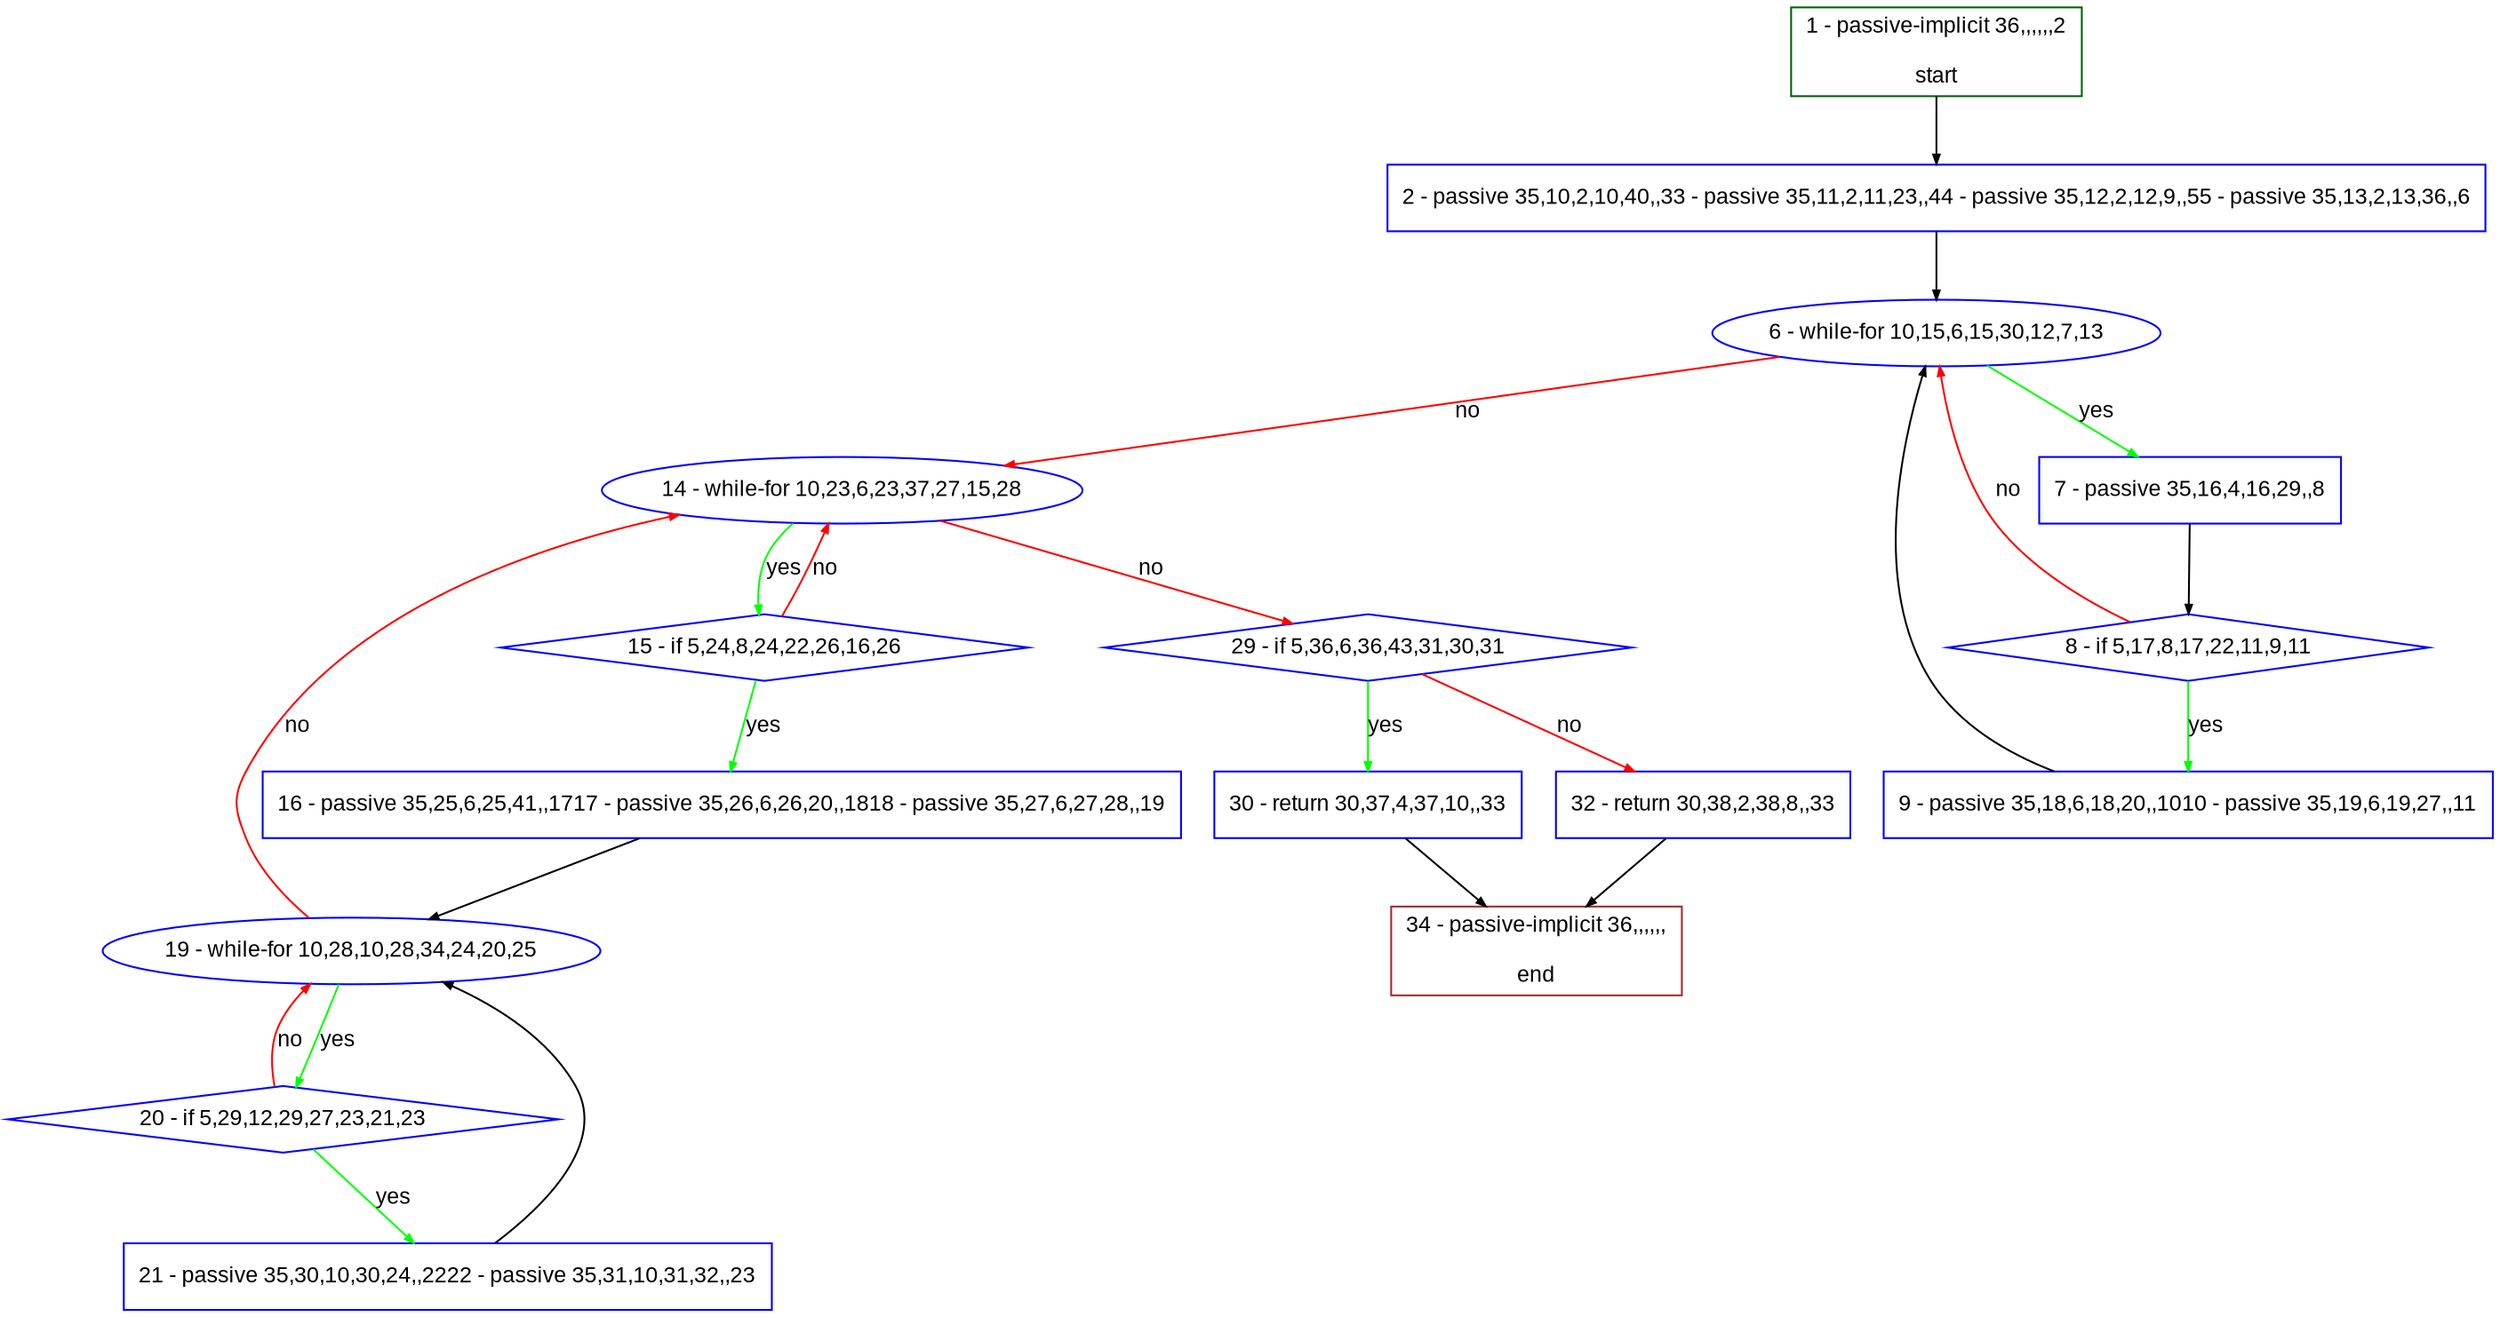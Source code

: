 digraph "" {
  graph [bgcolor="white", fillcolor="#FFFFCC", pack="true", packmode="clust", fontname="Arial", label="", fontsize="12", compound="true", style="rounded,filled"];
  node [node_initialized="no", fillcolor="white", fontname="Arial", label="", color="grey", fontsize="12", fixedsize="false", compound="true", shape="rectangle", style="filled"];
  edge [arrowtail="none", lhead="", fontcolor="black", fontname="Arial", label="", color="black", fontsize="12", arrowhead="normal", arrowsize="0.5", compound="true", ltail="", dir="forward"];
  __N1 [fillcolor="#ffffff", label="2 - passive 35,10,2,10,40,,33 - passive 35,11,2,11,23,,44 - passive 35,12,2,12,9,,55 - passive 35,13,2,13,36,,6", color="#0000ff", shape="box", style="filled"];
  __N2 [fillcolor="#ffffff", label="1 - passive-implicit 36,,,,,,2\n\nstart", color="#006400", shape="box", style="filled"];
  __N3 [fillcolor="#ffffff", label="6 - while-for 10,15,6,15,30,12,7,13", color="#0000ff", shape="oval", style="filled"];
  __N4 [fillcolor="#ffffff", label="7 - passive 35,16,4,16,29,,8", color="#0000ff", shape="box", style="filled"];
  __N5 [fillcolor="#ffffff", label="14 - while-for 10,23,6,23,37,27,15,28", color="#0000ff", shape="oval", style="filled"];
  __N6 [fillcolor="#ffffff", label="8 - if 5,17,8,17,22,11,9,11", color="#0000ff", shape="diamond", style="filled"];
  __N7 [fillcolor="#ffffff", label="9 - passive 35,18,6,18,20,,1010 - passive 35,19,6,19,27,,11", color="#0000ff", shape="box", style="filled"];
  __N8 [fillcolor="#ffffff", label="15 - if 5,24,8,24,22,26,16,26", color="#0000ff", shape="diamond", style="filled"];
  __N9 [fillcolor="#ffffff", label="29 - if 5,36,6,36,43,31,30,31", color="#0000ff", shape="diamond", style="filled"];
  __N10 [fillcolor="#ffffff", label="16 - passive 35,25,6,25,41,,1717 - passive 35,26,6,26,20,,1818 - passive 35,27,6,27,28,,19", color="#0000ff", shape="box", style="filled"];
  __N11 [fillcolor="#ffffff", label="19 - while-for 10,28,10,28,34,24,20,25", color="#0000ff", shape="oval", style="filled"];
  __N12 [fillcolor="#ffffff", label="20 - if 5,29,12,29,27,23,21,23", color="#0000ff", shape="diamond", style="filled"];
  __N13 [fillcolor="#ffffff", label="21 - passive 35,30,10,30,24,,2222 - passive 35,31,10,31,32,,23", color="#0000ff", shape="box", style="filled"];
  __N14 [fillcolor="#ffffff", label="30 - return 30,37,4,37,10,,33", color="#0000ff", shape="box", style="filled"];
  __N15 [fillcolor="#ffffff", label="32 - return 30,38,2,38,8,,33", color="#0000ff", shape="box", style="filled"];
  __N16 [fillcolor="#ffffff", label="34 - passive-implicit 36,,,,,,\n\nend", color="#a52a2a", shape="box", style="filled"];
  __N2 -> __N1 [arrowtail="none", color="#000000", label="", arrowhead="normal", dir="forward"];
  __N1 -> __N3 [arrowtail="none", color="#000000", label="", arrowhead="normal", dir="forward"];
  __N3 -> __N4 [arrowtail="none", color="#00ff00", label="yes", arrowhead="normal", dir="forward"];
  __N3 -> __N5 [arrowtail="none", color="#ff0000", label="no", arrowhead="normal", dir="forward"];
  __N4 -> __N6 [arrowtail="none", color="#000000", label="", arrowhead="normal", dir="forward"];
  __N6 -> __N3 [arrowtail="none", color="#ff0000", label="no", arrowhead="normal", dir="forward"];
  __N6 -> __N7 [arrowtail="none", color="#00ff00", label="yes", arrowhead="normal", dir="forward"];
  __N7 -> __N3 [arrowtail="none", color="#000000", label="", arrowhead="normal", dir="forward"];
  __N5 -> __N8 [arrowtail="none", color="#00ff00", label="yes", arrowhead="normal", dir="forward"];
  __N8 -> __N5 [arrowtail="none", color="#ff0000", label="no", arrowhead="normal", dir="forward"];
  __N5 -> __N9 [arrowtail="none", color="#ff0000", label="no", arrowhead="normal", dir="forward"];
  __N8 -> __N10 [arrowtail="none", color="#00ff00", label="yes", arrowhead="normal", dir="forward"];
  __N10 -> __N11 [arrowtail="none", color="#000000", label="", arrowhead="normal", dir="forward"];
  __N11 -> __N5 [arrowtail="none", color="#ff0000", label="no", arrowhead="normal", dir="forward"];
  __N11 -> __N12 [arrowtail="none", color="#00ff00", label="yes", arrowhead="normal", dir="forward"];
  __N12 -> __N11 [arrowtail="none", color="#ff0000", label="no", arrowhead="normal", dir="forward"];
  __N12 -> __N13 [arrowtail="none", color="#00ff00", label="yes", arrowhead="normal", dir="forward"];
  __N13 -> __N11 [arrowtail="none", color="#000000", label="", arrowhead="normal", dir="forward"];
  __N9 -> __N14 [arrowtail="none", color="#00ff00", label="yes", arrowhead="normal", dir="forward"];
  __N9 -> __N15 [arrowtail="none", color="#ff0000", label="no", arrowhead="normal", dir="forward"];
  __N14 -> __N16 [arrowtail="none", color="#000000", label="", arrowhead="normal", dir="forward"];
  __N15 -> __N16 [arrowtail="none", color="#000000", label="", arrowhead="normal", dir="forward"];
}
